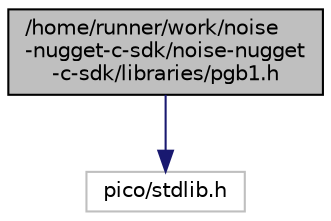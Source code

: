 digraph "/home/runner/work/noise-nugget-c-sdk/noise-nugget-c-sdk/libraries/pgb1.h"
{
 // LATEX_PDF_SIZE
  edge [fontname="Helvetica",fontsize="10",labelfontname="Helvetica",labelfontsize="10"];
  node [fontname="Helvetica",fontsize="10",shape=record];
  Node1 [label="/home/runner/work/noise\l-nugget-c-sdk/noise-nugget\l-c-sdk/libraries/pgb1.h",height=0.2,width=0.4,color="black", fillcolor="grey75", style="filled", fontcolor="black",tooltip="API for controlling the PGB-1 pocket audio gadget which includes functions for handling keyboard inpu..."];
  Node1 -> Node2 [color="midnightblue",fontsize="10",style="solid",fontname="Helvetica"];
  Node2 [label="pico/stdlib.h",height=0.2,width=0.4,color="grey75", fillcolor="white", style="filled",tooltip=" "];
}
